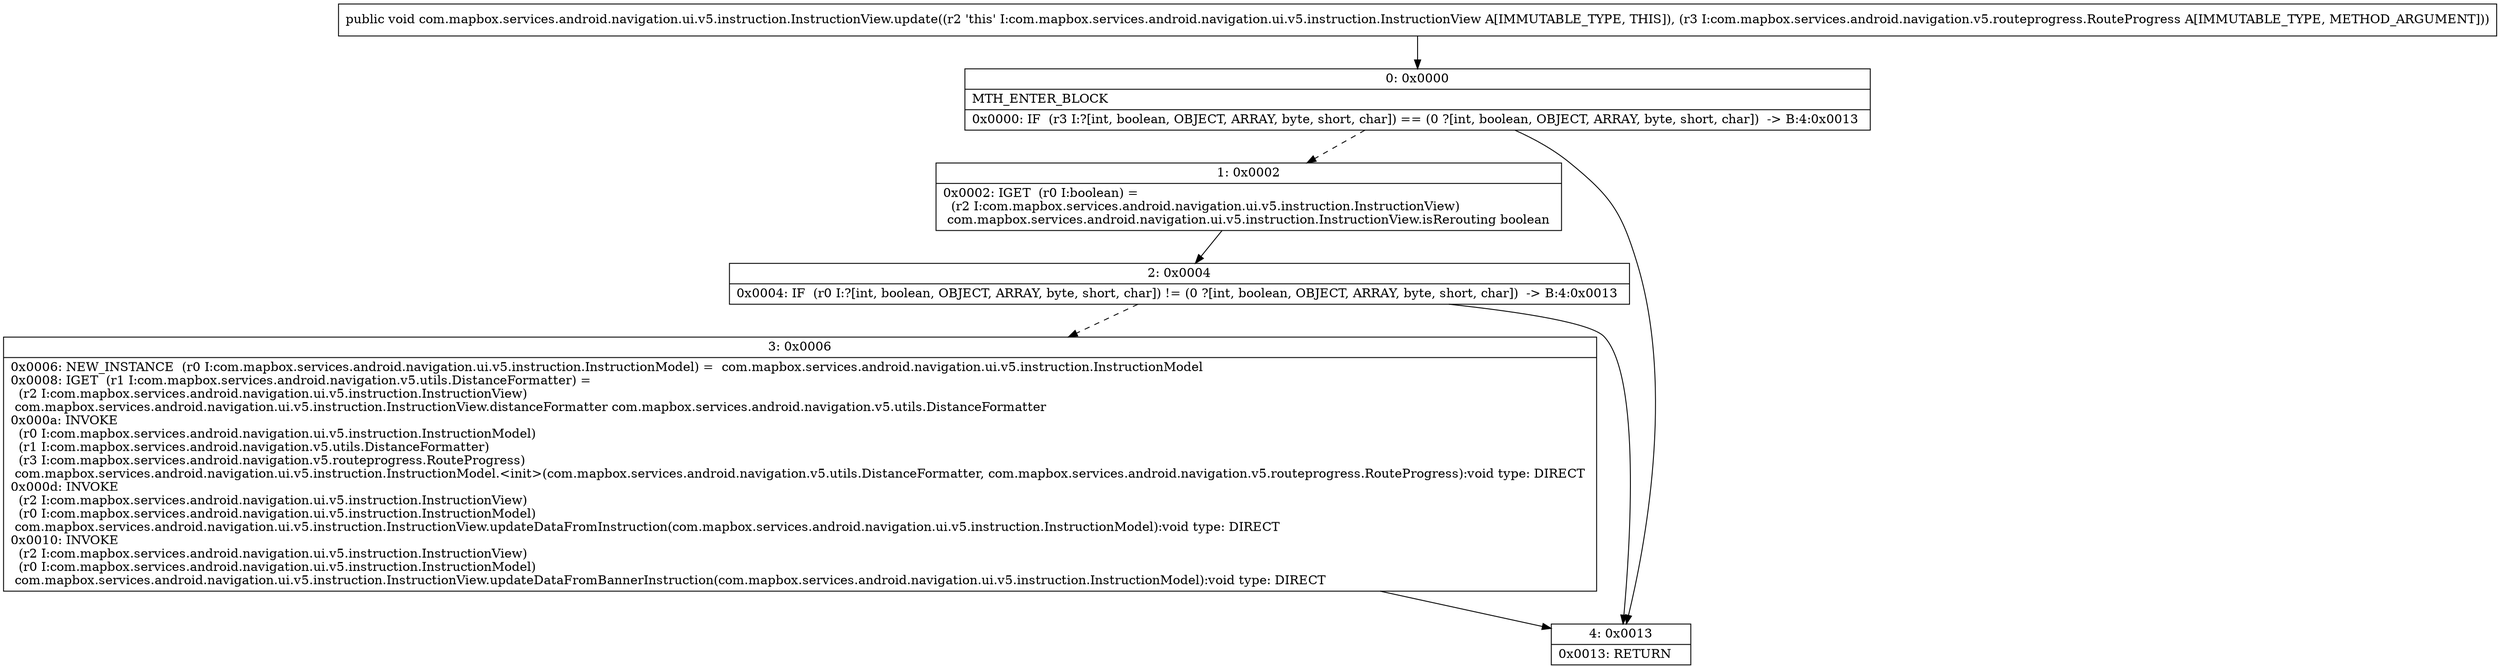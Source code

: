 digraph "CFG forcom.mapbox.services.android.navigation.ui.v5.instruction.InstructionView.update(Lcom\/mapbox\/services\/android\/navigation\/v5\/routeprogress\/RouteProgress;)V" {
Node_0 [shape=record,label="{0\:\ 0x0000|MTH_ENTER_BLOCK\l|0x0000: IF  (r3 I:?[int, boolean, OBJECT, ARRAY, byte, short, char]) == (0 ?[int, boolean, OBJECT, ARRAY, byte, short, char])  \-\> B:4:0x0013 \l}"];
Node_1 [shape=record,label="{1\:\ 0x0002|0x0002: IGET  (r0 I:boolean) = \l  (r2 I:com.mapbox.services.android.navigation.ui.v5.instruction.InstructionView)\l com.mapbox.services.android.navigation.ui.v5.instruction.InstructionView.isRerouting boolean \l}"];
Node_2 [shape=record,label="{2\:\ 0x0004|0x0004: IF  (r0 I:?[int, boolean, OBJECT, ARRAY, byte, short, char]) != (0 ?[int, boolean, OBJECT, ARRAY, byte, short, char])  \-\> B:4:0x0013 \l}"];
Node_3 [shape=record,label="{3\:\ 0x0006|0x0006: NEW_INSTANCE  (r0 I:com.mapbox.services.android.navigation.ui.v5.instruction.InstructionModel) =  com.mapbox.services.android.navigation.ui.v5.instruction.InstructionModel \l0x0008: IGET  (r1 I:com.mapbox.services.android.navigation.v5.utils.DistanceFormatter) = \l  (r2 I:com.mapbox.services.android.navigation.ui.v5.instruction.InstructionView)\l com.mapbox.services.android.navigation.ui.v5.instruction.InstructionView.distanceFormatter com.mapbox.services.android.navigation.v5.utils.DistanceFormatter \l0x000a: INVOKE  \l  (r0 I:com.mapbox.services.android.navigation.ui.v5.instruction.InstructionModel)\l  (r1 I:com.mapbox.services.android.navigation.v5.utils.DistanceFormatter)\l  (r3 I:com.mapbox.services.android.navigation.v5.routeprogress.RouteProgress)\l com.mapbox.services.android.navigation.ui.v5.instruction.InstructionModel.\<init\>(com.mapbox.services.android.navigation.v5.utils.DistanceFormatter, com.mapbox.services.android.navigation.v5.routeprogress.RouteProgress):void type: DIRECT \l0x000d: INVOKE  \l  (r2 I:com.mapbox.services.android.navigation.ui.v5.instruction.InstructionView)\l  (r0 I:com.mapbox.services.android.navigation.ui.v5.instruction.InstructionModel)\l com.mapbox.services.android.navigation.ui.v5.instruction.InstructionView.updateDataFromInstruction(com.mapbox.services.android.navigation.ui.v5.instruction.InstructionModel):void type: DIRECT \l0x0010: INVOKE  \l  (r2 I:com.mapbox.services.android.navigation.ui.v5.instruction.InstructionView)\l  (r0 I:com.mapbox.services.android.navigation.ui.v5.instruction.InstructionModel)\l com.mapbox.services.android.navigation.ui.v5.instruction.InstructionView.updateDataFromBannerInstruction(com.mapbox.services.android.navigation.ui.v5.instruction.InstructionModel):void type: DIRECT \l}"];
Node_4 [shape=record,label="{4\:\ 0x0013|0x0013: RETURN   \l}"];
MethodNode[shape=record,label="{public void com.mapbox.services.android.navigation.ui.v5.instruction.InstructionView.update((r2 'this' I:com.mapbox.services.android.navigation.ui.v5.instruction.InstructionView A[IMMUTABLE_TYPE, THIS]), (r3 I:com.mapbox.services.android.navigation.v5.routeprogress.RouteProgress A[IMMUTABLE_TYPE, METHOD_ARGUMENT])) }"];
MethodNode -> Node_0;
Node_0 -> Node_1[style=dashed];
Node_0 -> Node_4;
Node_1 -> Node_2;
Node_2 -> Node_3[style=dashed];
Node_2 -> Node_4;
Node_3 -> Node_4;
}

